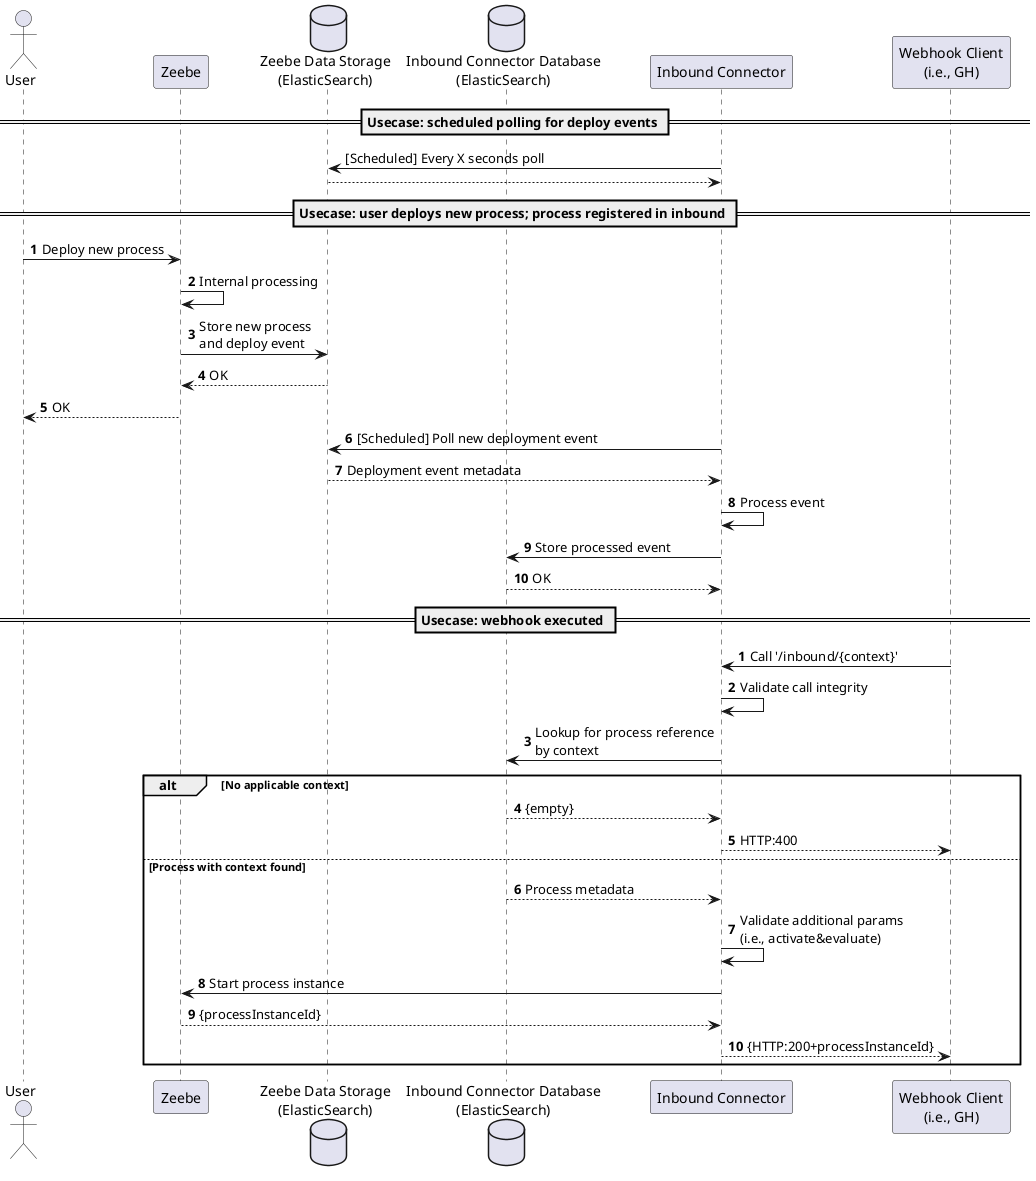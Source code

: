 @startuml
'https://plantuml.com/sequence-diagram

' Person who can deploy diagrams
actor User as u
participant Zeebe as zb
database "Zeebe Data Storage\n(ElasticSearch)" as zbes
database "Inbound Connector Database\n(ElasticSearch)" as icdbes
participant "Inbound Connector" as ic
participant "Webhook Client\n(i.e., GH)" as whc

== Usecase: scheduled polling for deploy events ==

ic -> zbes: [Scheduled] Every X seconds poll
zbes --> ic:

== Usecase: user deploys new process; process registered in inbound ==

autonumber

u -> zb: Deploy new process
zb -> zb: Internal processing
zb -> zbes: Store new process\nand deploy event
zbes --> zb: OK
zb --> u: OK
ic -> zbes: [Scheduled] Poll new deployment event
zbes --> ic: Deployment event metadata
ic -> ic: Process event
ic -> icdbes: Store processed event
icdbes --> ic: OK

== Usecase: webhook executed ==

autonumber 1

whc -> ic: Call '/inbound/{context}'
ic -> ic: Validate call integrity
ic -> icdbes: Lookup for process reference\nby context
alt No applicable context
icdbes --> ic: {empty}
ic --> whc: HTTP:400
else Process with context found
icdbes --> ic: Process metadata
ic -> ic: Validate additional params\n(i.e., activate&evaluate)
ic -> zb: Start process instance
zb --> ic: {processInstanceId}
ic --> whc: {HTTP:200+processInstanceId}
end

@enduml